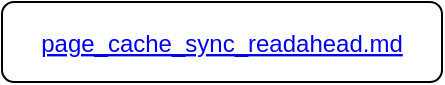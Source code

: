 <mxfile>
    <diagram id="szCzmyRqpQEI5pvZYMfo" name="Page-1">
        <mxGraphModel dx="629" dy="482" grid="1" gridSize="10" guides="1" tooltips="1" connect="1" arrows="1" fold="1" page="1" pageScale="1" pageWidth="850" pageHeight="1100" math="0" shadow="0">
            <root>
                <mxCell id="0"/>
                <mxCell id="1" parent="0"/>
                <UserObject label="page_cache_sync_readahead.md" link="https://github.com/sigmanature/learn_os_note/blob/main/6.13.1%E5%86%85%E6%A0%B8%E6%96%87%E6%A1%A3%E6%B3%A8%E9%87%8A/include/linux/pagemap.h/page_cache_sync_readahead.md" id="3">
                    <mxCell style="fontColor=#0000EE;fontStyle=4;rounded=1;overflow=hidden;spacing=10;" vertex="1" parent="1">
                        <mxGeometry x="120" y="220" width="220" height="40" as="geometry"/>
                    </mxCell>
                </UserObject>
            </root>
        </mxGraphModel>
    </diagram>
</mxfile>